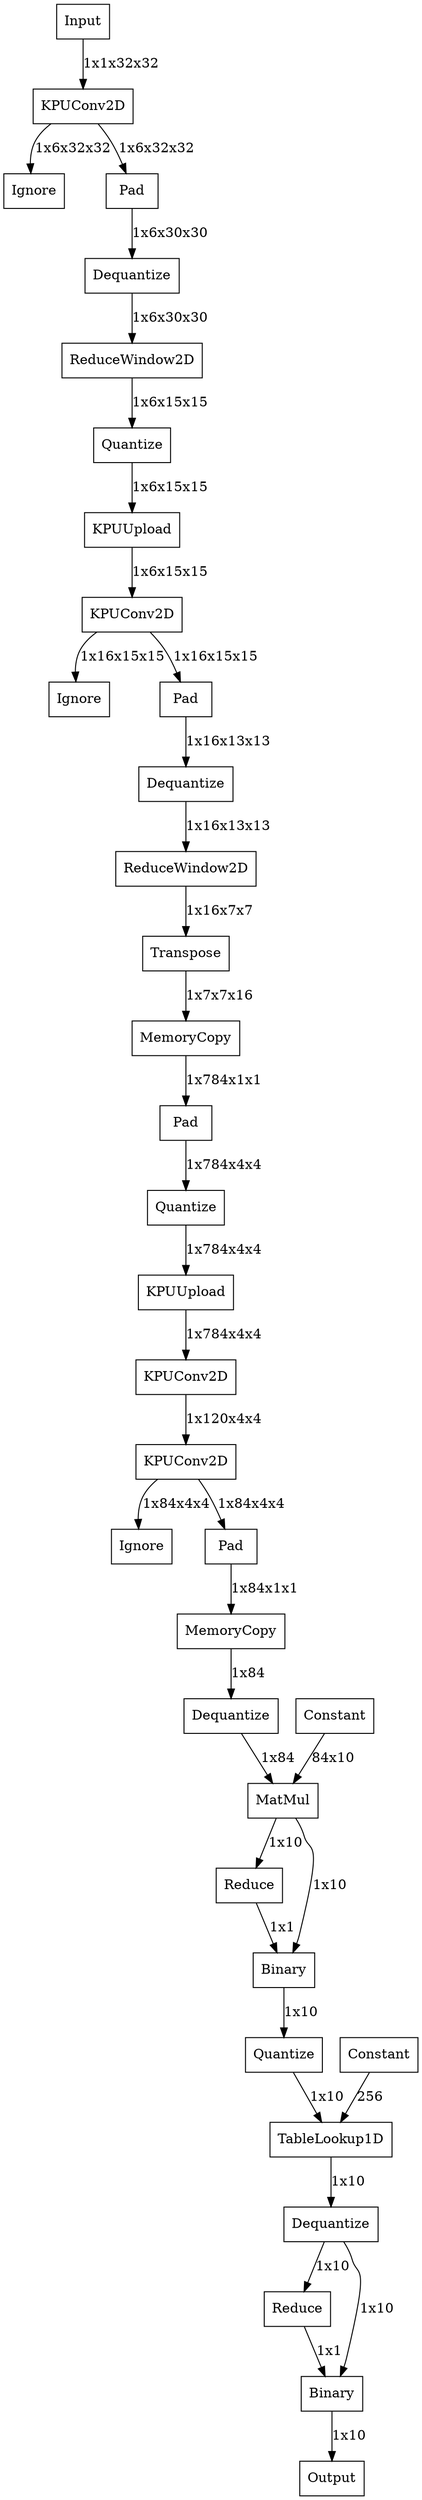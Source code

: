 digraph "graph" {
node [shape="record"]
"Input_0" [label="{Input}"]
"KPUConv2D_0" [label="{KPUConv2D}"]
"Ignore_0" [label="{Ignore}"]
"Pad_0" [label="{Pad}"]
"Dequantize_0" [label="{Dequantize}"]
"ReduceWindow2D_0" [label="{ReduceWindow2D}"]
"Quantize_0" [label="{Quantize}"]
"KPUUpload_0" [label="{KPUUpload}"]
"KPUConv2D_1" [label="{KPUConv2D}"]
"Ignore_1" [label="{Ignore}"]
"Pad_1" [label="{Pad}"]
"Dequantize_1" [label="{Dequantize}"]
"ReduceWindow2D_1" [label="{ReduceWindow2D}"]
"Transpose_0" [label="{Transpose}"]
"MemoryCopy_0" [label="{MemoryCopy}"]
"Pad_2" [label="{Pad}"]
"Quantize_1" [label="{Quantize}"]
"KPUUpload_1" [label="{KPUUpload}"]
"KPUConv2D_2" [label="{KPUConv2D}"]
"KPUConv2D_3" [label="{KPUConv2D}"]
"Ignore_2" [label="{Ignore}"]
"Pad_3" [label="{Pad}"]
"MemoryCopy_1" [label="{MemoryCopy}"]
"Dequantize_2" [label="{Dequantize}"]
"Constant_0" [label="{Constant}"]
"MatMul_0" [label="{MatMul}"]
"Reduce_0" [label="{Reduce}"]
"Binary_0" [label="{Binary}"]
"Quantize_2" [label="{Quantize}"]
"Constant_1" [label="{Constant}"]
"TableLookup1D_0" [label="{TableLookup1D}"]
"Dequantize_3" [label="{Dequantize}"]
"Reduce_1" [label="{Reduce}"]
"Binary_1" [label="{Binary}"]
"dense_2/Softmax" [label="{Output}"]
"Input_0"->"KPUConv2D_0" [label="1x1x32x32"]
"KPUConv2D_0"->"Ignore_0" [label="1x6x32x32"]
"KPUConv2D_0"->"Pad_0" [label="1x6x32x32"]
"Pad_0"->"Dequantize_0" [label="1x6x30x30"]
"Dequantize_0"->"ReduceWindow2D_0" [label="1x6x30x30"]
"ReduceWindow2D_0"->"Quantize_0" [label="1x6x15x15"]
"Quantize_0"->"KPUUpload_0" [label="1x6x15x15"]
"KPUUpload_0"->"KPUConv2D_1" [label="1x6x15x15"]
"KPUConv2D_1"->"Ignore_1" [label="1x16x15x15"]
"KPUConv2D_1"->"Pad_1" [label="1x16x15x15"]
"Pad_1"->"Dequantize_1" [label="1x16x13x13"]
"Dequantize_1"->"ReduceWindow2D_1" [label="1x16x13x13"]
"ReduceWindow2D_1"->"Transpose_0" [label="1x16x7x7"]
"Transpose_0"->"MemoryCopy_0" [label="1x7x7x16"]
"MemoryCopy_0"->"Pad_2" [label="1x784x1x1"]
"Pad_2"->"Quantize_1" [label="1x784x4x4"]
"Quantize_1"->"KPUUpload_1" [label="1x784x4x4"]
"KPUUpload_1"->"KPUConv2D_2" [label="1x784x4x4"]
"KPUConv2D_2"->"KPUConv2D_3" [label="1x120x4x4"]
"KPUConv2D_3"->"Ignore_2" [label="1x84x4x4"]
"KPUConv2D_3"->"Pad_3" [label="1x84x4x4"]
"Pad_3"->"MemoryCopy_1" [label="1x84x1x1"]
"MemoryCopy_1"->"Dequantize_2" [label="1x84"]
"Dequantize_2"->"MatMul_0" [label="1x84"]
"Constant_0"->"MatMul_0" [label="84x10"]
"MatMul_0"->"Reduce_0" [label="1x10"]
"MatMul_0"->"Binary_0" [label="1x10"]
"Reduce_0"->"Binary_0" [label="1x1"]
"Binary_0"->"Quantize_2" [label="1x10"]
"Quantize_2"->"TableLookup1D_0" [label="1x10"]
"Constant_1"->"TableLookup1D_0" [label="256"]
"TableLookup1D_0"->"Dequantize_3" [label="1x10"]
"Dequantize_3"->"Binary_1" [label="1x10"]
"Dequantize_3"->"Reduce_1" [label="1x10"]
"Reduce_1"->"Binary_1" [label="1x1"]
"Binary_1"->"dense_2/Softmax" [label="1x10"]
}
